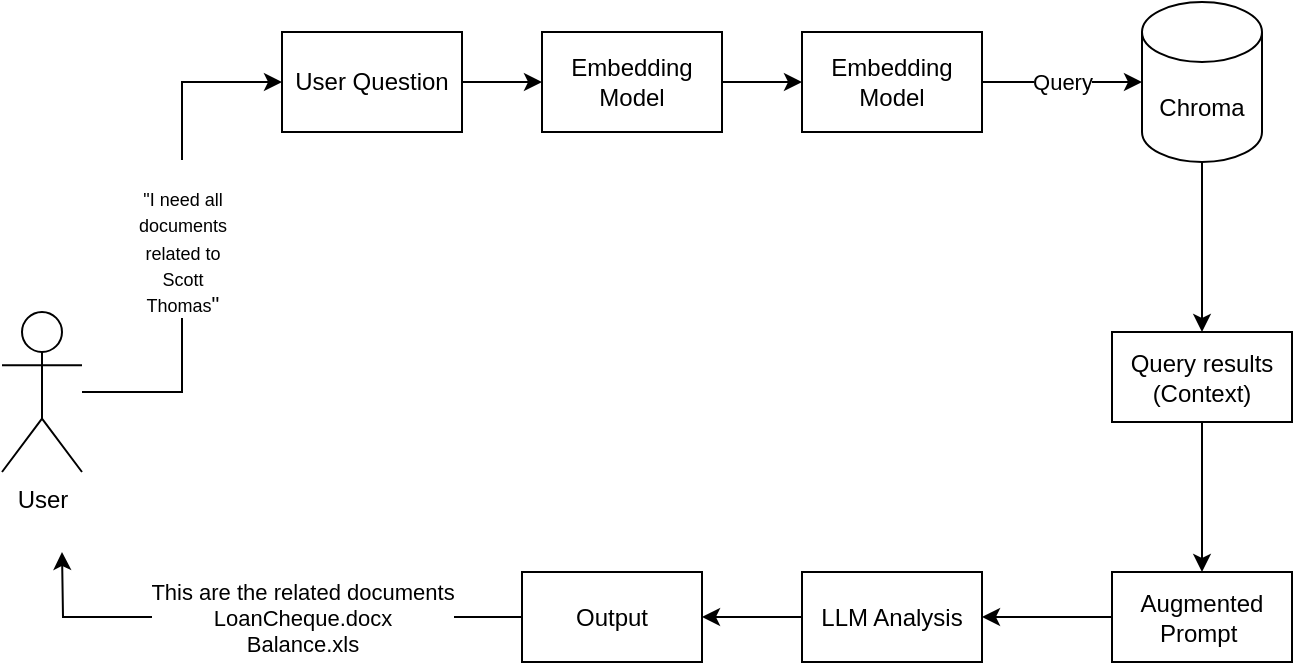 <mxfile version="26.1.0">
  <diagram name="Page-1" id="87Kx6tzCwKI8SDA6-ivv">
    <mxGraphModel dx="1320" dy="736" grid="1" gridSize="10" guides="1" tooltips="1" connect="1" arrows="1" fold="1" page="1" pageScale="1" pageWidth="827" pageHeight="1169" math="0" shadow="0">
      <root>
        <mxCell id="0" />
        <mxCell id="1" parent="0" />
        <mxCell id="vocC7EJsjnnwuwwBJ_hf-6" value="User" style="shape=umlActor;verticalLabelPosition=bottom;verticalAlign=top;html=1;outlineConnect=0;" vertex="1" parent="1">
          <mxGeometry x="30" y="290" width="40" height="80" as="geometry" />
        </mxCell>
        <mxCell id="vocC7EJsjnnwuwwBJ_hf-10" value="&lt;br&gt;&lt;span style=&quot;font-family: Helvetica; font-size: 9px; font-style: normal; font-variant-ligatures: normal; font-variant-caps: normal; font-weight: 400; letter-spacing: normal; orphans: 2; text-align: center; text-indent: 0px; text-transform: none; widows: 2; word-spacing: 0px; -webkit-text-stroke-width: 0px; white-space: normal; text-decoration-thickness: initial; text-decoration-style: initial; text-decoration-color: initial; float: none; display: inline !important;&quot;&gt;&quot;I need all documents related to Scott Thomas&lt;/span&gt;&quot;" style="edgeStyle=orthogonalEdgeStyle;rounded=0;orthogonalLoop=1;jettySize=auto;html=1;entryX=0;entryY=0.5;entryDx=0;entryDy=0;labelBackgroundColor=default;fontColor=default;" edge="1" parent="1" source="vocC7EJsjnnwuwwBJ_hf-6" target="vocC7EJsjnnwuwwBJ_hf-11">
          <mxGeometry relative="1" as="geometry">
            <mxPoint x="146.88" y="370.59" as="targetPoint" />
          </mxGeometry>
        </mxCell>
        <mxCell id="vocC7EJsjnnwuwwBJ_hf-13" style="edgeStyle=orthogonalEdgeStyle;rounded=0;orthogonalLoop=1;jettySize=auto;html=1;entryX=0;entryY=0.5;entryDx=0;entryDy=0;" edge="1" parent="1" source="vocC7EJsjnnwuwwBJ_hf-11" target="vocC7EJsjnnwuwwBJ_hf-12">
          <mxGeometry relative="1" as="geometry" />
        </mxCell>
        <mxCell id="vocC7EJsjnnwuwwBJ_hf-11" value="User Question" style="rounded=0;whiteSpace=wrap;html=1;" vertex="1" parent="1">
          <mxGeometry x="170" y="150" width="90" height="50" as="geometry" />
        </mxCell>
        <mxCell id="vocC7EJsjnnwuwwBJ_hf-15" style="edgeStyle=orthogonalEdgeStyle;rounded=0;orthogonalLoop=1;jettySize=auto;html=1;entryX=0;entryY=0.5;entryDx=0;entryDy=0;" edge="1" parent="1" source="vocC7EJsjnnwuwwBJ_hf-12" target="vocC7EJsjnnwuwwBJ_hf-14">
          <mxGeometry relative="1" as="geometry" />
        </mxCell>
        <mxCell id="vocC7EJsjnnwuwwBJ_hf-12" value="Embedding Model" style="rounded=0;whiteSpace=wrap;html=1;" vertex="1" parent="1">
          <mxGeometry x="300" y="150" width="90" height="50" as="geometry" />
        </mxCell>
        <mxCell id="vocC7EJsjnnwuwwBJ_hf-14" value="Embedding Model" style="rounded=0;whiteSpace=wrap;html=1;" vertex="1" parent="1">
          <mxGeometry x="430" y="150" width="90" height="50" as="geometry" />
        </mxCell>
        <mxCell id="vocC7EJsjnnwuwwBJ_hf-21" value="" style="edgeStyle=orthogonalEdgeStyle;rounded=0;orthogonalLoop=1;jettySize=auto;html=1;" edge="1" parent="1" source="vocC7EJsjnnwuwwBJ_hf-16" target="vocC7EJsjnnwuwwBJ_hf-20">
          <mxGeometry relative="1" as="geometry" />
        </mxCell>
        <mxCell id="vocC7EJsjnnwuwwBJ_hf-16" value="Chroma" style="shape=cylinder3;whiteSpace=wrap;html=1;boundedLbl=1;backgroundOutline=1;size=15;" vertex="1" parent="1">
          <mxGeometry x="600" y="135" width="60" height="80" as="geometry" />
        </mxCell>
        <mxCell id="vocC7EJsjnnwuwwBJ_hf-17" value="Query" style="edgeStyle=orthogonalEdgeStyle;rounded=0;orthogonalLoop=1;jettySize=auto;html=1;entryX=0;entryY=0.5;entryDx=0;entryDy=0;entryPerimeter=0;" edge="1" parent="1" source="vocC7EJsjnnwuwwBJ_hf-14" target="vocC7EJsjnnwuwwBJ_hf-16">
          <mxGeometry relative="1" as="geometry" />
        </mxCell>
        <mxCell id="vocC7EJsjnnwuwwBJ_hf-24" value="" style="edgeStyle=orthogonalEdgeStyle;rounded=0;orthogonalLoop=1;jettySize=auto;html=1;" edge="1" parent="1" source="vocC7EJsjnnwuwwBJ_hf-20" target="vocC7EJsjnnwuwwBJ_hf-23">
          <mxGeometry relative="1" as="geometry" />
        </mxCell>
        <mxCell id="vocC7EJsjnnwuwwBJ_hf-20" value="Query results&lt;br&gt;(Context)" style="whiteSpace=wrap;html=1;" vertex="1" parent="1">
          <mxGeometry x="585" y="300" width="90" height="45" as="geometry" />
        </mxCell>
        <mxCell id="vocC7EJsjnnwuwwBJ_hf-26" value="" style="edgeStyle=orthogonalEdgeStyle;rounded=0;orthogonalLoop=1;jettySize=auto;html=1;" edge="1" parent="1" source="vocC7EJsjnnwuwwBJ_hf-23" target="vocC7EJsjnnwuwwBJ_hf-25">
          <mxGeometry relative="1" as="geometry" />
        </mxCell>
        <mxCell id="vocC7EJsjnnwuwwBJ_hf-23" value="Augmented&lt;br&gt;Prompt&amp;nbsp;" style="whiteSpace=wrap;html=1;" vertex="1" parent="1">
          <mxGeometry x="585" y="420" width="90" height="45" as="geometry" />
        </mxCell>
        <mxCell id="vocC7EJsjnnwuwwBJ_hf-28" value="" style="edgeStyle=orthogonalEdgeStyle;rounded=0;orthogonalLoop=1;jettySize=auto;html=1;" edge="1" parent="1" source="vocC7EJsjnnwuwwBJ_hf-25" target="vocC7EJsjnnwuwwBJ_hf-27">
          <mxGeometry relative="1" as="geometry" />
        </mxCell>
        <mxCell id="vocC7EJsjnnwuwwBJ_hf-25" value="LLM Analysis" style="whiteSpace=wrap;html=1;" vertex="1" parent="1">
          <mxGeometry x="430" y="420" width="90" height="45" as="geometry" />
        </mxCell>
        <mxCell id="vocC7EJsjnnwuwwBJ_hf-29" value="This are the related documents&lt;br&gt;LoanCheque.docx&lt;br&gt;Balance.xls" style="edgeStyle=orthogonalEdgeStyle;rounded=0;orthogonalLoop=1;jettySize=auto;html=1;" edge="1" parent="1" source="vocC7EJsjnnwuwwBJ_hf-27">
          <mxGeometry x="-0.16" relative="1" as="geometry">
            <mxPoint x="60" y="410" as="targetPoint" />
            <mxPoint as="offset" />
          </mxGeometry>
        </mxCell>
        <mxCell id="vocC7EJsjnnwuwwBJ_hf-27" value="Output" style="whiteSpace=wrap;html=1;" vertex="1" parent="1">
          <mxGeometry x="290" y="420" width="90" height="45" as="geometry" />
        </mxCell>
      </root>
    </mxGraphModel>
  </diagram>
</mxfile>
